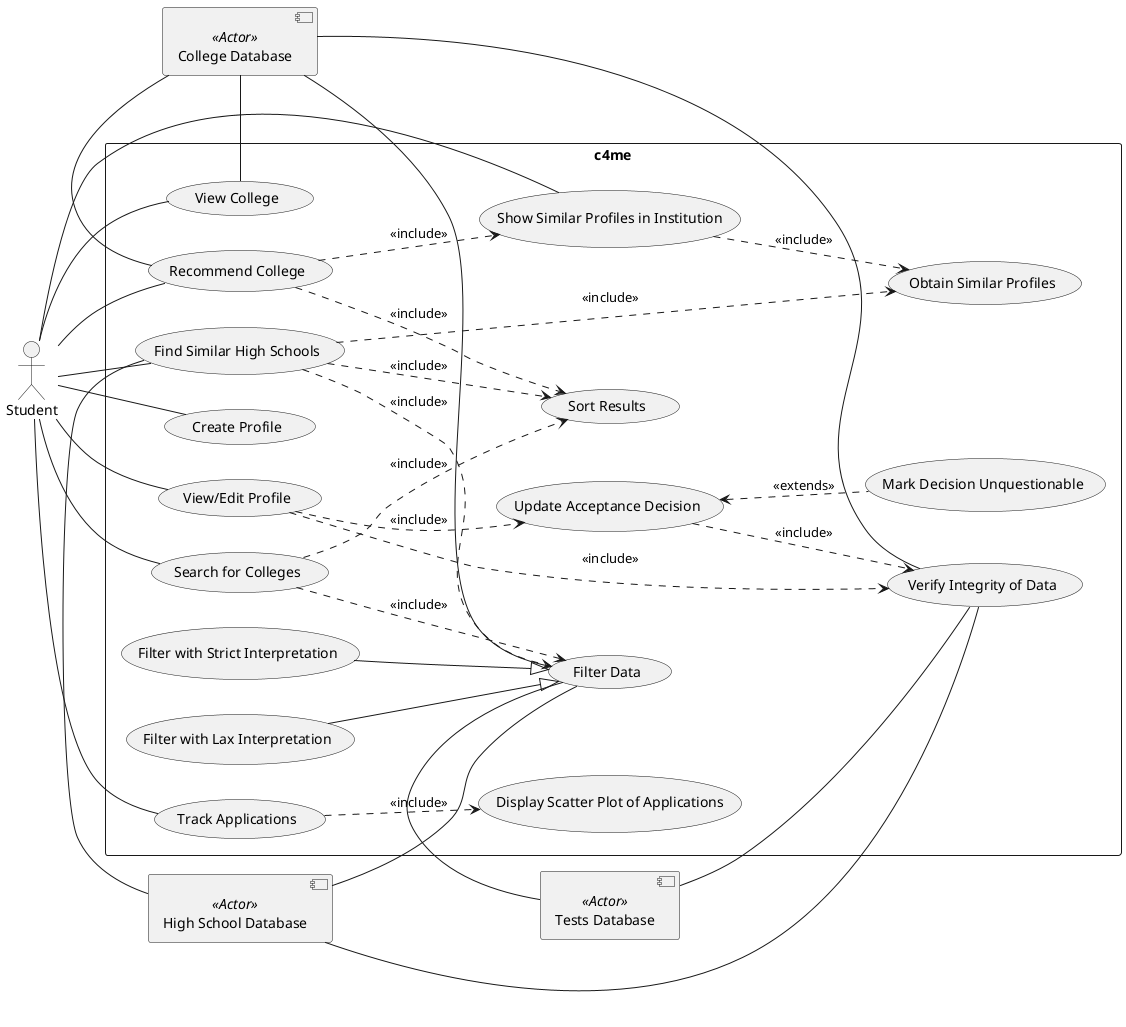 @startuml
scale 1
left to right direction

' Actors
actor Student
' actor Admin
' Not sure about these external actors, I think they're going to be internal
component "Tests Database" <<Actor>> as tdb
component "High School Database" <<Actor>> as hsdb
component "College Database" <<Actor>> as cdb

skinparam UsecaseStereotypeFontColor red




rectangle c4me {
    ' Use cases for Student
    (Create Profile) as UC1
    (View/Edit Profile) as UC2
    (Update Acceptance Decision) as UC3
    (Verify Integrity of Data) as UC4
    (Filter Data) as UC5
    (Filter with Strict Interpretation) as UC6
    (Filter with Lax Interpretation) as UC7
    (Sort Results) as UC8
    (View College) as UC9
    (Search for Colleges) as UC10
    (Recommend College) as UC11
    (Show Similar Profiles in Institution) as UC12
    (Obtain Similar Profiles) as UC13
    (Find Similar High Schools) as UC14
    (Track Applications) as UC15
    (Display Scatter Plot of Applications) as UC16
    (Mark Decision Unquestionable) as UC17

    ' Student Relationships
    Student -- UC1
    Student -- UC2
    Student -- UC9
    Student -- UC10
    Student -- UC11
    Student -- UC12
    Student -- UC14
    Student -- UC15

     'Generalizations 
    UC2 ..> UC3 : <<include>>
    UC2 ..> UC4 : <<include>>
    UC3 <.. UC17 : <<extends>>
    UC10 ..> UC5 : <<include>>
    UC3 ..> UC4 : <<include>>
    UC10 ..> UC8 : <<include>>
    UC11 ..> UC12 : <<include>>
    UC11 ..> UC8 : <<include>>
    UC12 ..> UC13 : <<include>>
    UC14 ..> UC13 : <<include>>
    UC14 ..> UC5 : <<include>>
    UC14 ..> UC8 : <<include>>
    UC15 ..> UC16 : <<include>>

    
    UC6 --|> UC5 
    UC7 --|> UC5
    
    cdb -- UC4
    tdb -- UC4
    hsdb -- UC4

    cdb - UC5
    tdb - UC5
    hsdb - UC5

    cdb - UC9
    cdb - UC11

    hsdb - UC14



    ' Use cases for Admin
    ' (Scrape college rankings) as UCA1
    ' (Import College Scorecard data file) as UCA2
    ' (Scrape CollegeData.com) as UCA3
    ' (Delete all student profiles) as UCA4
    ' (Import student profile dataset) as UCA5
    ' (Review questionable acceptance decisions) as UCA6
    

    ' Use cases for database
    ' UCD2 --|> UCD1
    ' UCD3 --|> UCD1


    ' ' Misc Use Cases
    ' (Authenticate) as Auth
    ' UC2 .> Auth : <<include>>
    ' UC3 .> Auth : <<include>>
    ' UC4 .> Auth : <<include>>
    ' UC5 .> Auth : <<include>>
    ' UC6 .> Auth : <<include>>
    ' UC7 .> Auth : <<include>>
    ' UC8 .> Auth : <<include>>
    ' UC9 .> Auth : <<include>>




    'Admin Relationships
    ' Admin -- UCA1
    ' Admin -- UCA2
    ' Admin -- UCA3
    ' Admin -- UCA4
    ' Admin -- UCA5
    ' Admin -- UCA6

    'Database Relationships 
    ' db -- UC1
    ' db -- UC2
    ' db -- UCD1
    ' db -- UCD2
    ' db -- UCD3
}

@enduml